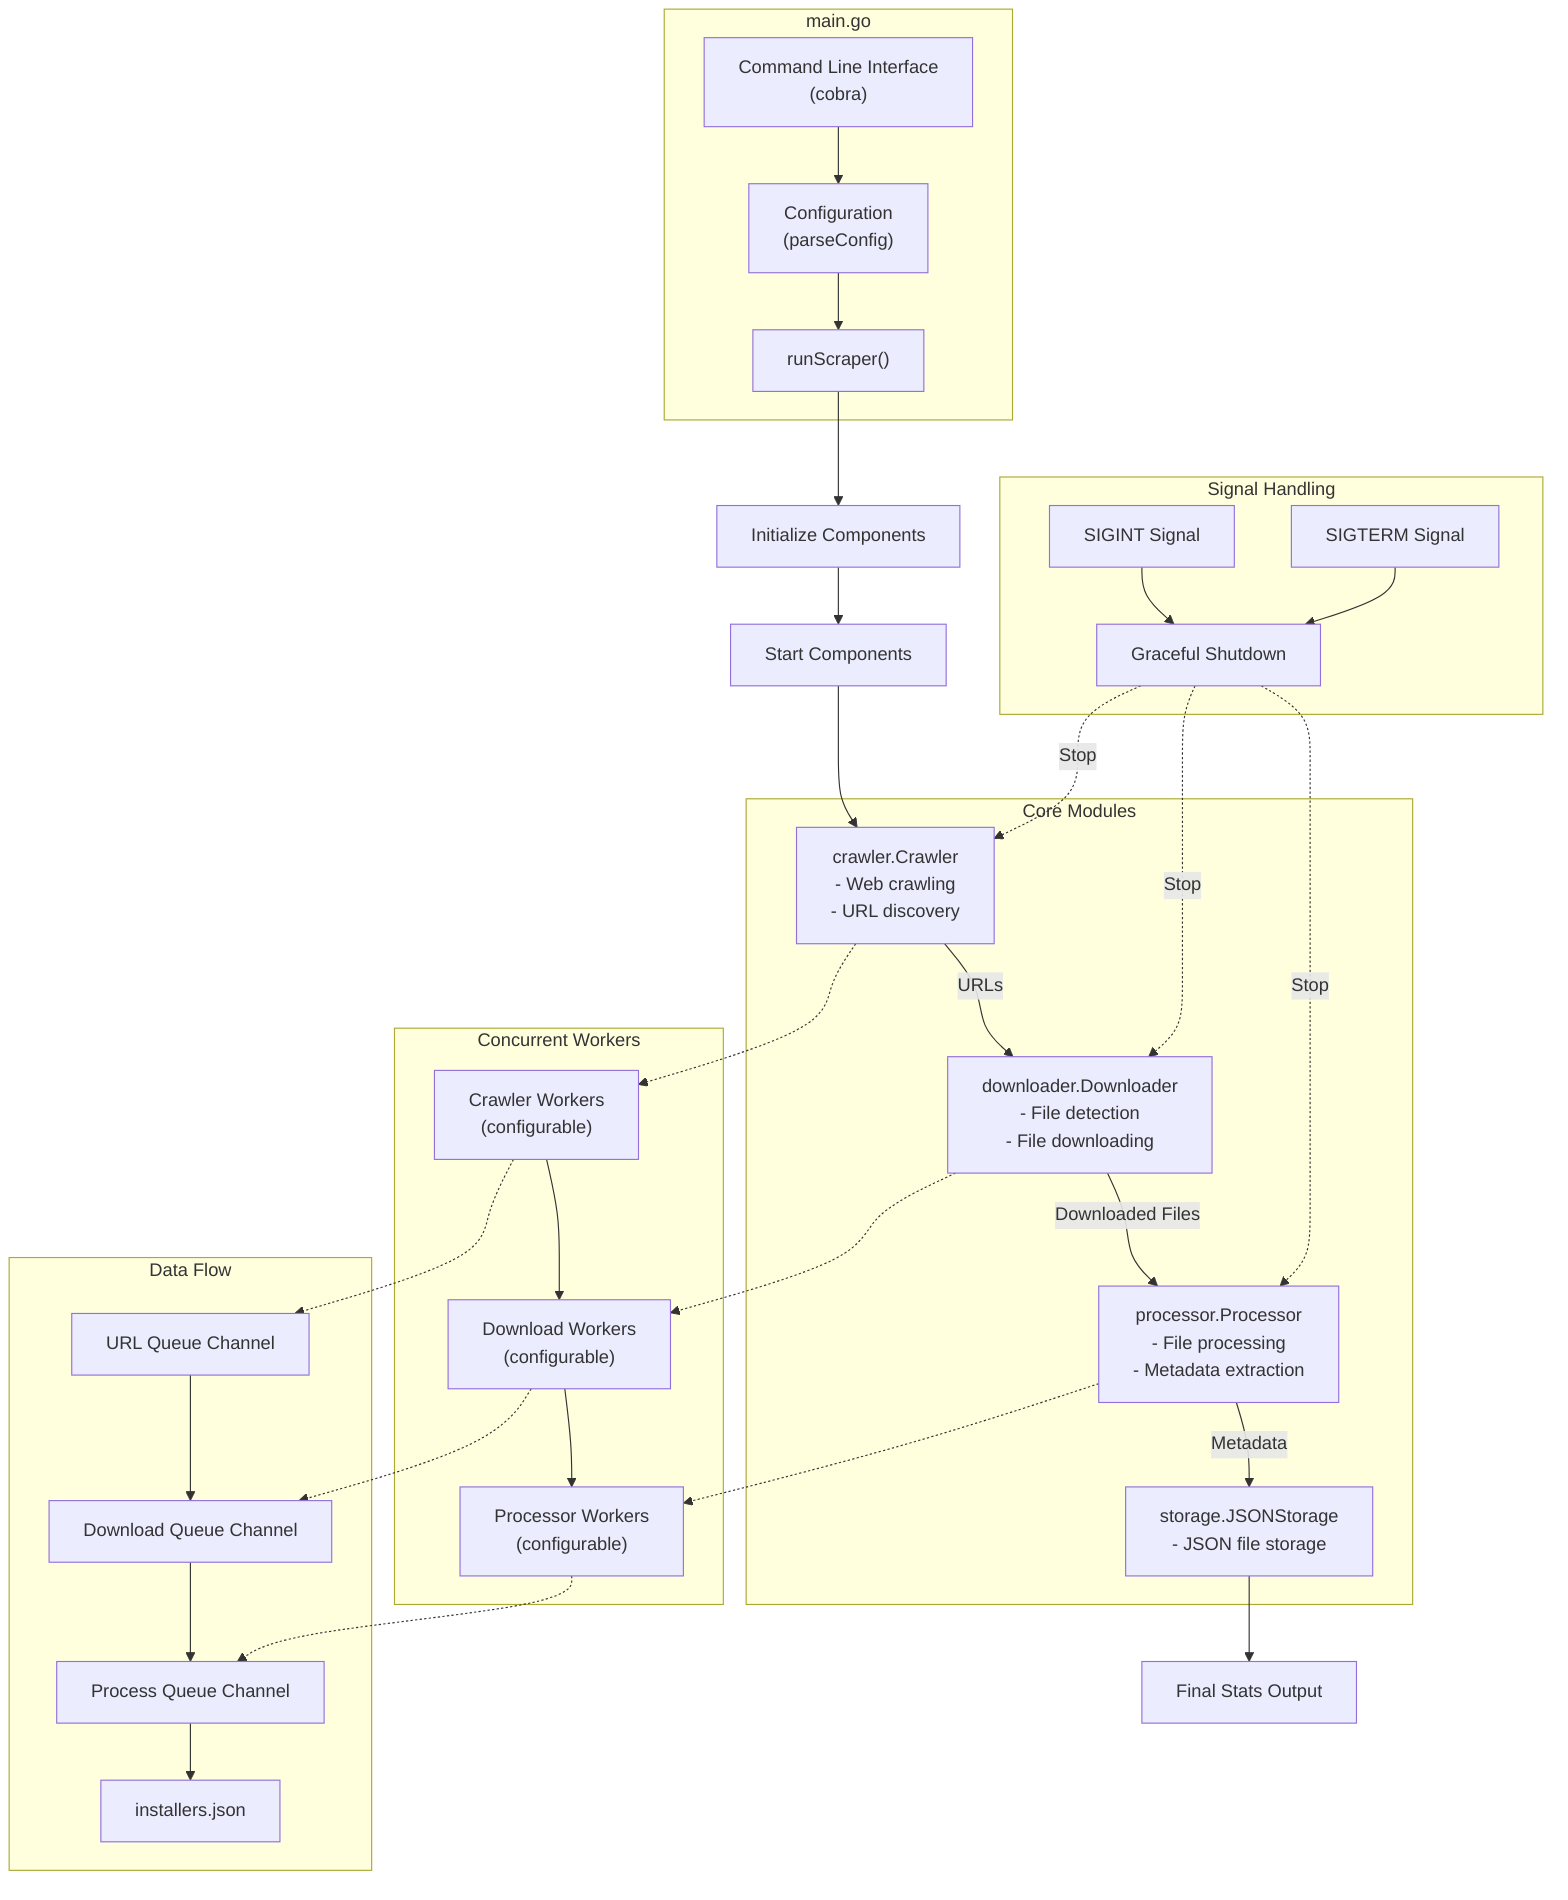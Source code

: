 flowchart TB
    subgraph Main["main.go"]
        CLI["Command Line Interface\n(cobra)"]
        Config["Configuration\n(parseConfig)"]
        CLI --> Config
        Config --> RunScraper["runScraper()"]
    end

    subgraph Modules["Core Modules"]
        direction TB
        Crawler["crawler.Crawler\n- Web crawling\n- URL discovery"]
        Downloader["downloader.Downloader\n- File detection\n- File downloading"]
        Processor["processor.Processor\n- File processing\n- Metadata extraction"]
        Storage["storage.JSONStorage\n- JSON file storage"]

        Crawler -- "URLs" --> Downloader
        Downloader -- "Downloaded Files" --> Processor
        Processor -- "Metadata" --> Storage
    end

    RunScraper --> Initialize["Initialize Components"]
    Initialize --> StartComponents["Start Components"]
    StartComponents --> Crawler

    subgraph DataFlow["Data Flow"]
        URLQueue["URL Queue Channel"]
        DownloadQueue["Download Queue Channel"]
        ProcessQueue["Process Queue Channel"]
        
        URLQueue --> DownloadQueue
        DownloadQueue --> ProcessQueue
        ProcessQueue --> JSONFile["installers.json"]
    end
    
    subgraph Worker["Concurrent Workers"]
        CrawlWorkers["Crawler Workers\n(configurable)"]
        DownloadWorkers["Download Workers\n(configurable)"]
        ProcessWorkers["Processor Workers\n(configurable)"]
        
        CrawlWorkers --> DownloadWorkers
        DownloadWorkers --> ProcessWorkers
    end
    
    Crawler -.-> CrawlWorkers
    Downloader -.-> DownloadWorkers
    Processor -.-> ProcessWorkers
    
    CrawlWorkers -.-> URLQueue
    DownloadWorkers -.-> DownloadQueue
    ProcessWorkers -.-> ProcessQueue
    
    subgraph Signals["Signal Handling"]
        SIGINT["SIGINT Signal"]
        SIGTERM["SIGTERM Signal"]
        GracefulStop["Graceful Shutdown"]
        
        SIGINT --> GracefulStop
        SIGTERM --> GracefulStop
    end
    
    GracefulStop -.-> |"Stop"| Crawler
    GracefulStop -.-> |"Stop"| Downloader
    GracefulStop -.-> |"Stop"| Processor
    
    Storage --> FinalStats["Final Stats Output"]